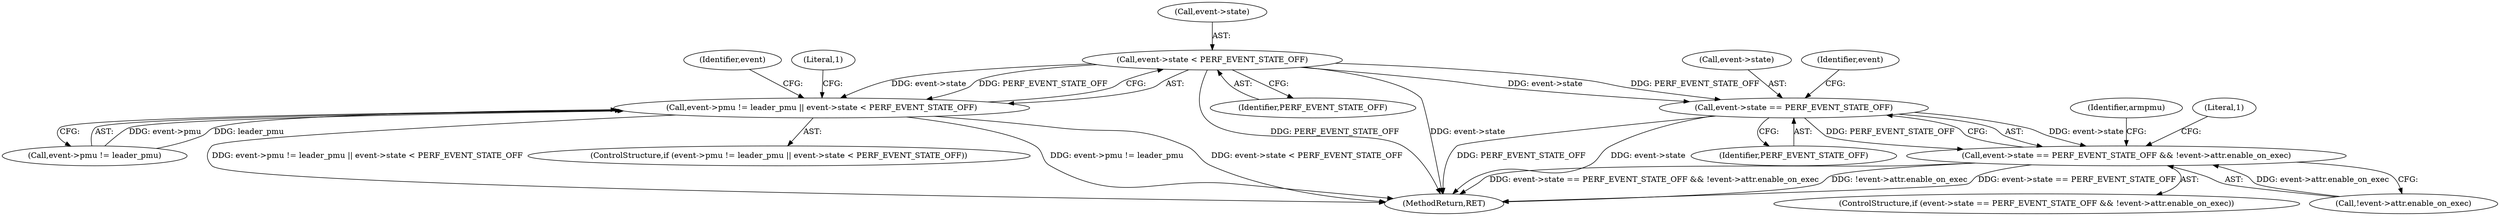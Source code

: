 digraph "0_linux_8fff105e13041e49b82f92eef034f363a6b1c071@pointer" {
"1000141" [label="(Call,event->state < PERF_EVENT_STATE_OFF)"];
"1000135" [label="(Call,event->pmu != leader_pmu || event->state < PERF_EVENT_STATE_OFF)"];
"1000150" [label="(Call,event->state == PERF_EVENT_STATE_OFF)"];
"1000149" [label="(Call,event->state == PERF_EVENT_STATE_OFF && !event->attr.enable_on_exec)"];
"1000151" [label="(Call,event->state)"];
"1000164" [label="(Identifier,armpmu)"];
"1000134" [label="(ControlStructure,if (event->pmu != leader_pmu || event->state < PERF_EVENT_STATE_OFF))"];
"1000176" [label="(MethodReturn,RET)"];
"1000150" [label="(Call,event->state == PERF_EVENT_STATE_OFF)"];
"1000136" [label="(Call,event->pmu != leader_pmu)"];
"1000149" [label="(Call,event->state == PERF_EVENT_STATE_OFF && !event->attr.enable_on_exec)"];
"1000145" [label="(Identifier,PERF_EVENT_STATE_OFF)"];
"1000155" [label="(Call,!event->attr.enable_on_exec)"];
"1000158" [label="(Identifier,event)"];
"1000141" [label="(Call,event->state < PERF_EVENT_STATE_OFF)"];
"1000148" [label="(ControlStructure,if (event->state == PERF_EVENT_STATE_OFF && !event->attr.enable_on_exec))"];
"1000152" [label="(Identifier,event)"];
"1000162" [label="(Literal,1)"];
"1000147" [label="(Literal,1)"];
"1000154" [label="(Identifier,PERF_EVENT_STATE_OFF)"];
"1000142" [label="(Call,event->state)"];
"1000135" [label="(Call,event->pmu != leader_pmu || event->state < PERF_EVENT_STATE_OFF)"];
"1000141" -> "1000135"  [label="AST: "];
"1000141" -> "1000145"  [label="CFG: "];
"1000142" -> "1000141"  [label="AST: "];
"1000145" -> "1000141"  [label="AST: "];
"1000135" -> "1000141"  [label="CFG: "];
"1000141" -> "1000176"  [label="DDG: event->state"];
"1000141" -> "1000176"  [label="DDG: PERF_EVENT_STATE_OFF"];
"1000141" -> "1000135"  [label="DDG: event->state"];
"1000141" -> "1000135"  [label="DDG: PERF_EVENT_STATE_OFF"];
"1000141" -> "1000150"  [label="DDG: event->state"];
"1000141" -> "1000150"  [label="DDG: PERF_EVENT_STATE_OFF"];
"1000135" -> "1000134"  [label="AST: "];
"1000135" -> "1000136"  [label="CFG: "];
"1000136" -> "1000135"  [label="AST: "];
"1000147" -> "1000135"  [label="CFG: "];
"1000152" -> "1000135"  [label="CFG: "];
"1000135" -> "1000176"  [label="DDG: event->state < PERF_EVENT_STATE_OFF"];
"1000135" -> "1000176"  [label="DDG: event->pmu != leader_pmu || event->state < PERF_EVENT_STATE_OFF"];
"1000135" -> "1000176"  [label="DDG: event->pmu != leader_pmu"];
"1000136" -> "1000135"  [label="DDG: event->pmu"];
"1000136" -> "1000135"  [label="DDG: leader_pmu"];
"1000150" -> "1000149"  [label="AST: "];
"1000150" -> "1000154"  [label="CFG: "];
"1000151" -> "1000150"  [label="AST: "];
"1000154" -> "1000150"  [label="AST: "];
"1000158" -> "1000150"  [label="CFG: "];
"1000149" -> "1000150"  [label="CFG: "];
"1000150" -> "1000176"  [label="DDG: event->state"];
"1000150" -> "1000176"  [label="DDG: PERF_EVENT_STATE_OFF"];
"1000150" -> "1000149"  [label="DDG: event->state"];
"1000150" -> "1000149"  [label="DDG: PERF_EVENT_STATE_OFF"];
"1000149" -> "1000148"  [label="AST: "];
"1000149" -> "1000155"  [label="CFG: "];
"1000155" -> "1000149"  [label="AST: "];
"1000162" -> "1000149"  [label="CFG: "];
"1000164" -> "1000149"  [label="CFG: "];
"1000149" -> "1000176"  [label="DDG: event->state == PERF_EVENT_STATE_OFF && !event->attr.enable_on_exec"];
"1000149" -> "1000176"  [label="DDG: !event->attr.enable_on_exec"];
"1000149" -> "1000176"  [label="DDG: event->state == PERF_EVENT_STATE_OFF"];
"1000155" -> "1000149"  [label="DDG: event->attr.enable_on_exec"];
}

